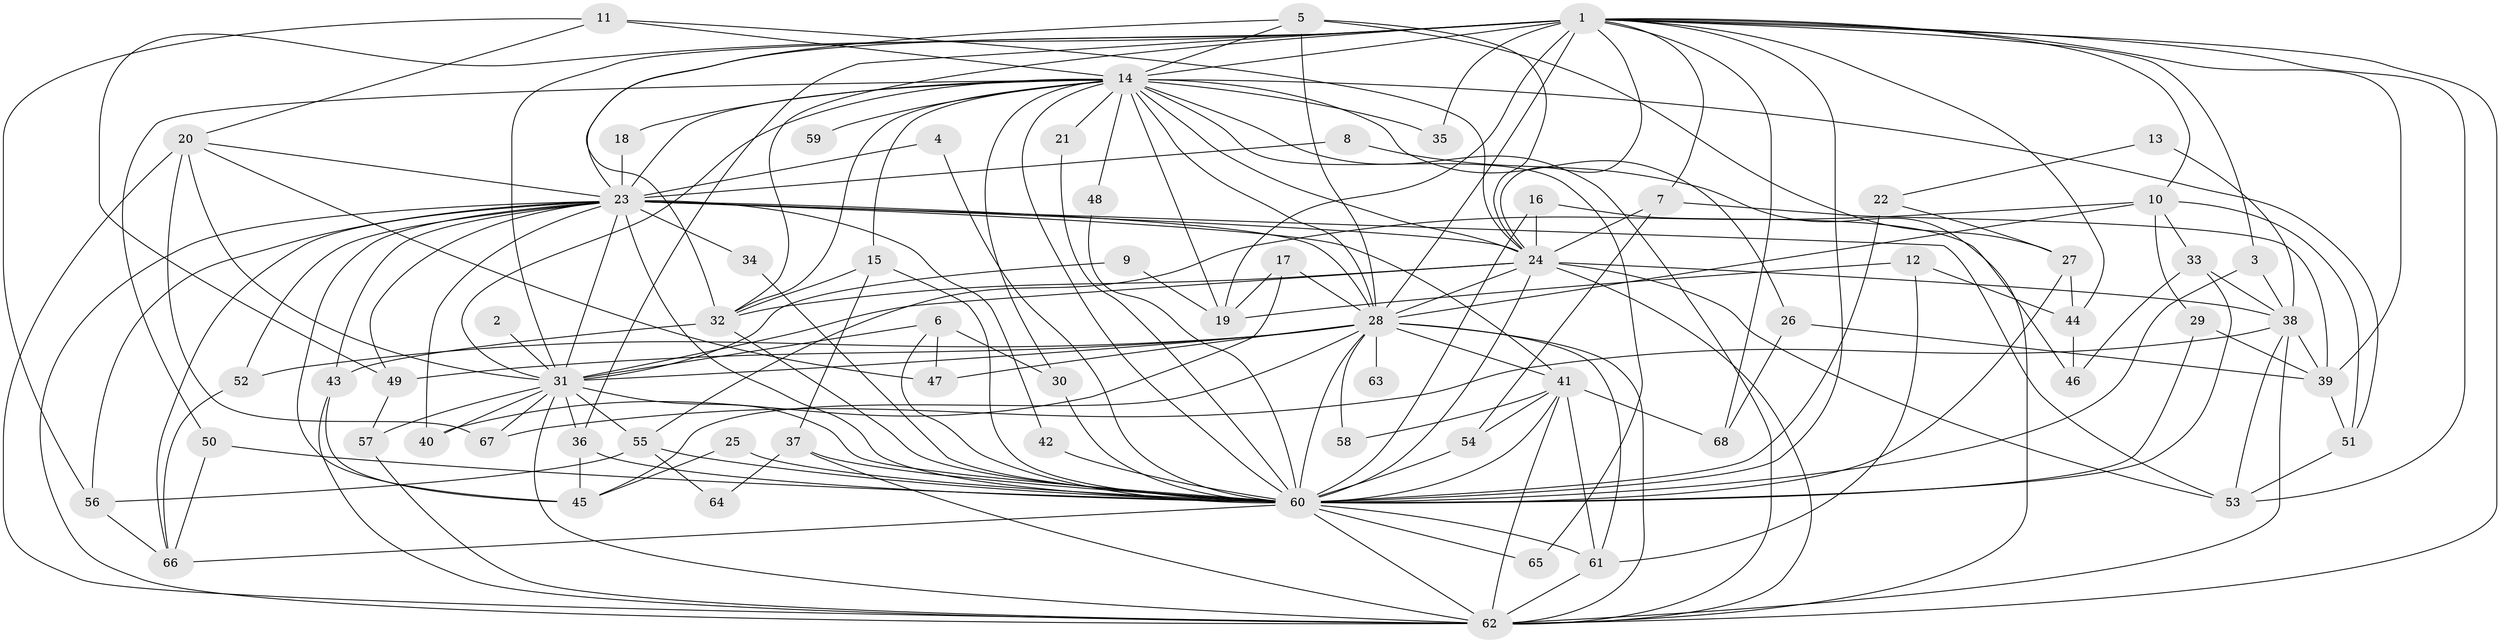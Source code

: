 // original degree distribution, {24: 0.014814814814814815, 20: 0.007407407407407408, 18: 0.007407407407407408, 19: 0.007407407407407408, 21: 0.014814814814814815, 30: 0.007407407407407408, 29: 0.007407407407407408, 27: 0.007407407407407408, 2: 0.5185185185185185, 4: 0.1111111111111111, 3: 0.2, 6: 0.037037037037037035, 5: 0.044444444444444446, 8: 0.014814814814814815}
// Generated by graph-tools (version 1.1) at 2025/01/03/09/25 03:01:30]
// undirected, 68 vertices, 184 edges
graph export_dot {
graph [start="1"]
  node [color=gray90,style=filled];
  1;
  2;
  3;
  4;
  5;
  6;
  7;
  8;
  9;
  10;
  11;
  12;
  13;
  14;
  15;
  16;
  17;
  18;
  19;
  20;
  21;
  22;
  23;
  24;
  25;
  26;
  27;
  28;
  29;
  30;
  31;
  32;
  33;
  34;
  35;
  36;
  37;
  38;
  39;
  40;
  41;
  42;
  43;
  44;
  45;
  46;
  47;
  48;
  49;
  50;
  51;
  52;
  53;
  54;
  55;
  56;
  57;
  58;
  59;
  60;
  61;
  62;
  63;
  64;
  65;
  66;
  67;
  68;
  1 -- 3 [weight=1.0];
  1 -- 7 [weight=1.0];
  1 -- 10 [weight=1.0];
  1 -- 14 [weight=4.0];
  1 -- 19 [weight=1.0];
  1 -- 23 [weight=2.0];
  1 -- 24 [weight=2.0];
  1 -- 28 [weight=4.0];
  1 -- 31 [weight=3.0];
  1 -- 32 [weight=1.0];
  1 -- 35 [weight=1.0];
  1 -- 36 [weight=1.0];
  1 -- 39 [weight=1.0];
  1 -- 44 [weight=1.0];
  1 -- 49 [weight=2.0];
  1 -- 53 [weight=1.0];
  1 -- 60 [weight=4.0];
  1 -- 62 [weight=3.0];
  1 -- 68 [weight=1.0];
  2 -- 31 [weight=1.0];
  3 -- 38 [weight=1.0];
  3 -- 60 [weight=1.0];
  4 -- 23 [weight=1.0];
  4 -- 60 [weight=1.0];
  5 -- 14 [weight=1.0];
  5 -- 24 [weight=1.0];
  5 -- 27 [weight=1.0];
  5 -- 28 [weight=1.0];
  5 -- 32 [weight=1.0];
  6 -- 30 [weight=1.0];
  6 -- 31 [weight=1.0];
  6 -- 47 [weight=1.0];
  6 -- 60 [weight=1.0];
  7 -- 24 [weight=1.0];
  7 -- 39 [weight=1.0];
  7 -- 54 [weight=1.0];
  8 -- 23 [weight=1.0];
  8 -- 62 [weight=1.0];
  9 -- 19 [weight=1.0];
  9 -- 31 [weight=1.0];
  10 -- 28 [weight=2.0];
  10 -- 29 [weight=1.0];
  10 -- 33 [weight=1.0];
  10 -- 51 [weight=1.0];
  10 -- 55 [weight=1.0];
  11 -- 14 [weight=1.0];
  11 -- 20 [weight=1.0];
  11 -- 24 [weight=1.0];
  11 -- 56 [weight=1.0];
  12 -- 19 [weight=1.0];
  12 -- 44 [weight=1.0];
  12 -- 61 [weight=1.0];
  13 -- 22 [weight=1.0];
  13 -- 38 [weight=1.0];
  14 -- 15 [weight=1.0];
  14 -- 18 [weight=1.0];
  14 -- 19 [weight=2.0];
  14 -- 21 [weight=2.0];
  14 -- 23 [weight=1.0];
  14 -- 24 [weight=1.0];
  14 -- 26 [weight=1.0];
  14 -- 28 [weight=1.0];
  14 -- 30 [weight=1.0];
  14 -- 31 [weight=1.0];
  14 -- 32 [weight=1.0];
  14 -- 35 [weight=1.0];
  14 -- 48 [weight=1.0];
  14 -- 50 [weight=1.0];
  14 -- 51 [weight=1.0];
  14 -- 59 [weight=1.0];
  14 -- 60 [weight=2.0];
  14 -- 62 [weight=1.0];
  14 -- 65 [weight=1.0];
  15 -- 32 [weight=1.0];
  15 -- 37 [weight=1.0];
  15 -- 60 [weight=1.0];
  16 -- 24 [weight=1.0];
  16 -- 46 [weight=1.0];
  16 -- 60 [weight=1.0];
  17 -- 19 [weight=1.0];
  17 -- 28 [weight=1.0];
  17 -- 40 [weight=1.0];
  18 -- 23 [weight=1.0];
  20 -- 23 [weight=1.0];
  20 -- 31 [weight=1.0];
  20 -- 47 [weight=1.0];
  20 -- 62 [weight=1.0];
  20 -- 67 [weight=1.0];
  21 -- 60 [weight=1.0];
  22 -- 27 [weight=1.0];
  22 -- 60 [weight=3.0];
  23 -- 24 [weight=2.0];
  23 -- 28 [weight=1.0];
  23 -- 31 [weight=1.0];
  23 -- 34 [weight=1.0];
  23 -- 40 [weight=1.0];
  23 -- 41 [weight=1.0];
  23 -- 42 [weight=1.0];
  23 -- 43 [weight=1.0];
  23 -- 45 [weight=1.0];
  23 -- 49 [weight=1.0];
  23 -- 52 [weight=2.0];
  23 -- 53 [weight=1.0];
  23 -- 56 [weight=1.0];
  23 -- 60 [weight=3.0];
  23 -- 62 [weight=1.0];
  23 -- 66 [weight=1.0];
  24 -- 28 [weight=1.0];
  24 -- 31 [weight=1.0];
  24 -- 32 [weight=1.0];
  24 -- 38 [weight=1.0];
  24 -- 53 [weight=1.0];
  24 -- 60 [weight=4.0];
  24 -- 62 [weight=1.0];
  25 -- 45 [weight=1.0];
  25 -- 60 [weight=2.0];
  26 -- 39 [weight=1.0];
  26 -- 68 [weight=1.0];
  27 -- 44 [weight=1.0];
  27 -- 60 [weight=1.0];
  28 -- 31 [weight=1.0];
  28 -- 41 [weight=1.0];
  28 -- 45 [weight=1.0];
  28 -- 47 [weight=1.0];
  28 -- 49 [weight=1.0];
  28 -- 52 [weight=1.0];
  28 -- 58 [weight=1.0];
  28 -- 60 [weight=2.0];
  28 -- 61 [weight=1.0];
  28 -- 62 [weight=2.0];
  28 -- 63 [weight=1.0];
  29 -- 39 [weight=1.0];
  29 -- 60 [weight=1.0];
  30 -- 60 [weight=1.0];
  31 -- 36 [weight=1.0];
  31 -- 40 [weight=1.0];
  31 -- 55 [weight=1.0];
  31 -- 57 [weight=1.0];
  31 -- 60 [weight=3.0];
  31 -- 62 [weight=1.0];
  31 -- 67 [weight=1.0];
  32 -- 43 [weight=1.0];
  32 -- 60 [weight=1.0];
  33 -- 38 [weight=1.0];
  33 -- 46 [weight=1.0];
  33 -- 60 [weight=1.0];
  34 -- 60 [weight=1.0];
  36 -- 45 [weight=1.0];
  36 -- 60 [weight=1.0];
  37 -- 60 [weight=1.0];
  37 -- 62 [weight=1.0];
  37 -- 64 [weight=1.0];
  38 -- 39 [weight=1.0];
  38 -- 53 [weight=1.0];
  38 -- 62 [weight=1.0];
  38 -- 67 [weight=1.0];
  39 -- 51 [weight=1.0];
  41 -- 54 [weight=1.0];
  41 -- 58 [weight=1.0];
  41 -- 60 [weight=1.0];
  41 -- 61 [weight=1.0];
  41 -- 62 [weight=1.0];
  41 -- 68 [weight=1.0];
  42 -- 60 [weight=2.0];
  43 -- 45 [weight=1.0];
  43 -- 62 [weight=1.0];
  44 -- 46 [weight=1.0];
  48 -- 60 [weight=1.0];
  49 -- 57 [weight=1.0];
  50 -- 60 [weight=1.0];
  50 -- 66 [weight=1.0];
  51 -- 53 [weight=1.0];
  52 -- 66 [weight=1.0];
  54 -- 60 [weight=2.0];
  55 -- 56 [weight=1.0];
  55 -- 60 [weight=1.0];
  55 -- 64 [weight=1.0];
  56 -- 66 [weight=1.0];
  57 -- 62 [weight=1.0];
  60 -- 61 [weight=1.0];
  60 -- 62 [weight=4.0];
  60 -- 65 [weight=1.0];
  60 -- 66 [weight=1.0];
  61 -- 62 [weight=1.0];
}
